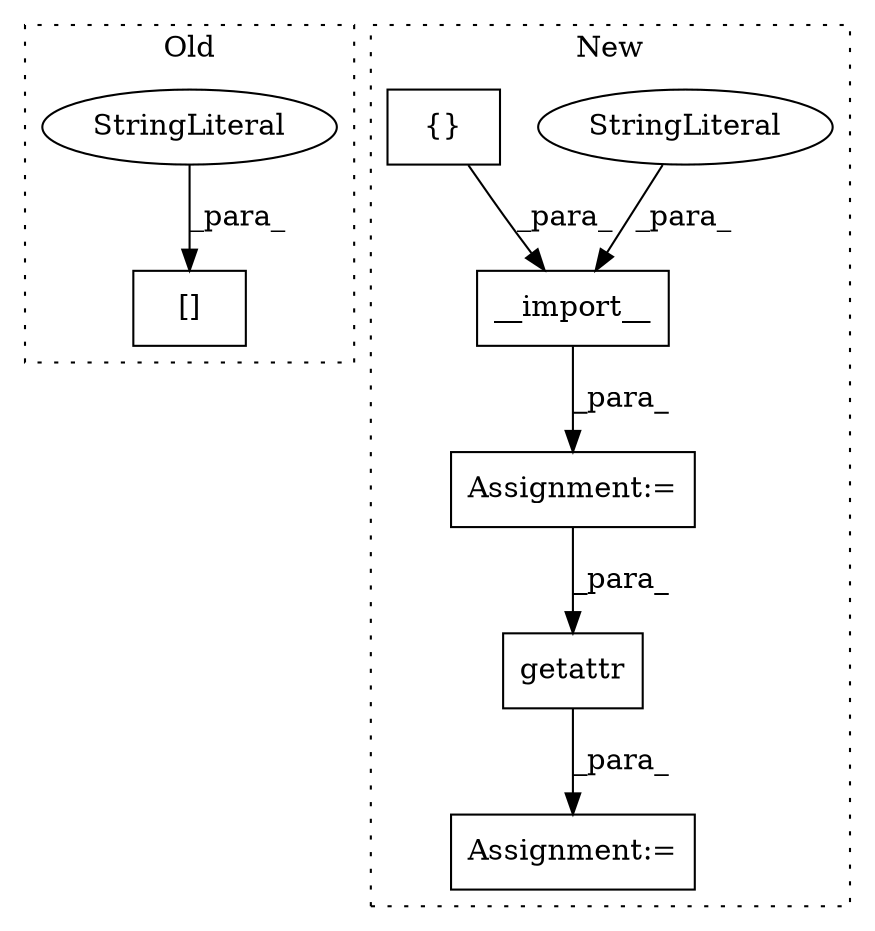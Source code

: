 digraph G {
subgraph cluster0 {
1 [label="[]" a="2" s="1225,1260" l="22,1" shape="box"];
4 [label="StringLiteral" a="45" s="1247" l="13" shape="ellipse"];
label = "Old";
style="dotted";
}
subgraph cluster1 {
2 [label="__import__" a="32" s="978,1040" l="11,1" shape="box"];
3 [label="StringLiteral" a="45" s="989" l="16" shape="ellipse"];
5 [label="getattr" a="32" s="1062,1100" l="8,1" shape="box"];
6 [label="{}" a="4" s="1015,1039" l="1,1" shape="box"];
7 [label="Assignment:=" a="7" s="1061" l="1" shape="box"];
8 [label="Assignment:=" a="7" s="977" l="1" shape="box"];
label = "New";
style="dotted";
}
2 -> 8 [label="_para_"];
3 -> 2 [label="_para_"];
4 -> 1 [label="_para_"];
5 -> 7 [label="_para_"];
6 -> 2 [label="_para_"];
8 -> 5 [label="_para_"];
}